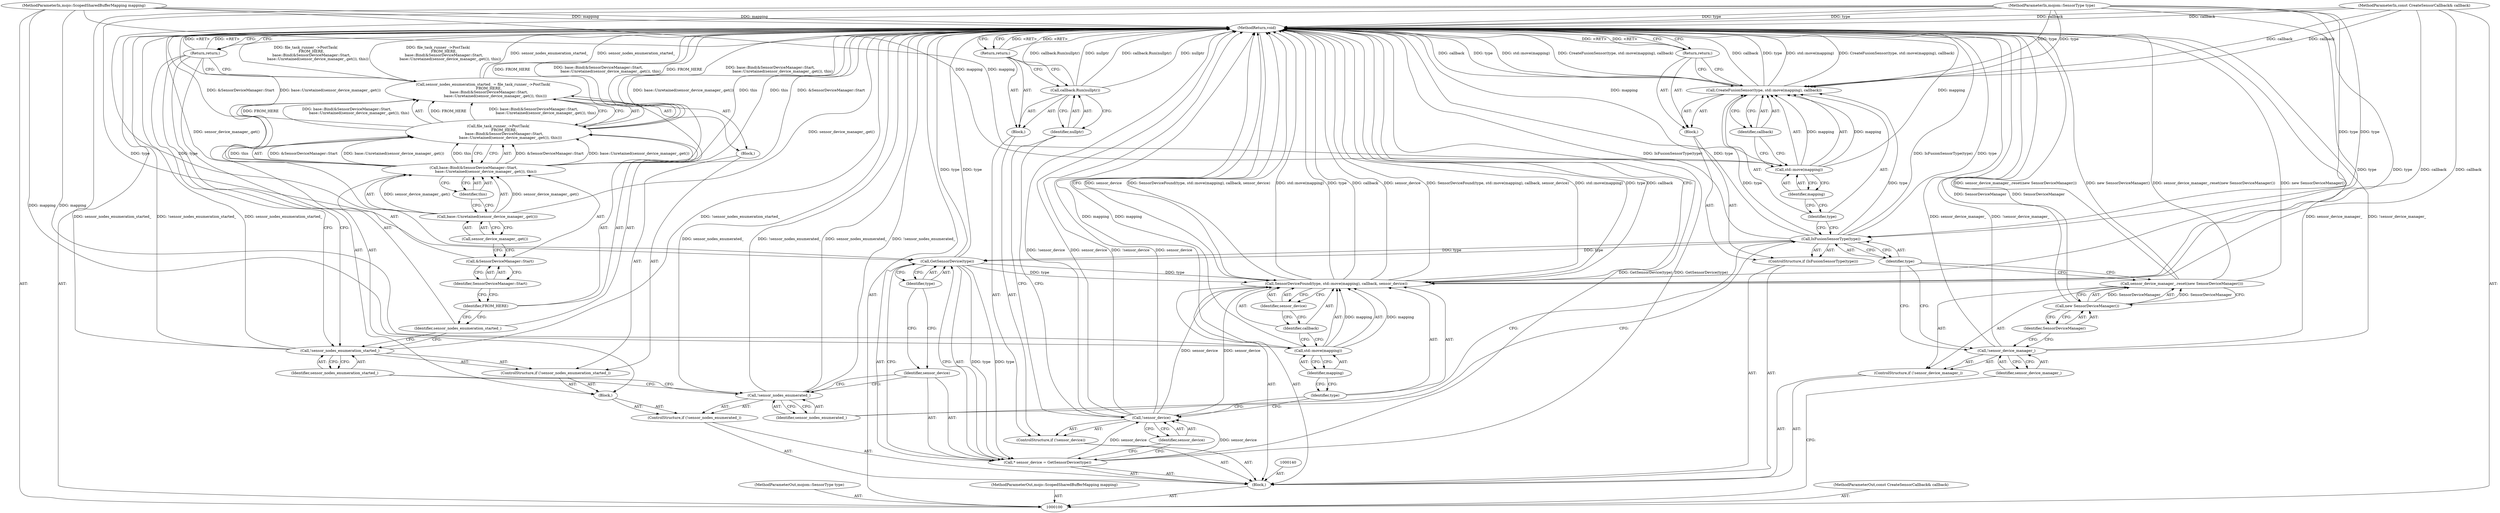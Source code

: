 digraph "1_Chrome_c0c8978849ac57e4ecd613ddc8ff7852a2054734_25" {
"1000158" [label="(MethodReturn,void)"];
"1000120" [label="(Return,return;)"];
"1000121" [label="(ControlStructure,if (!sensor_nodes_enumerated_))"];
"1000124" [label="(Block,)"];
"1000122" [label="(Call,!sensor_nodes_enumerated_)"];
"1000123" [label="(Identifier,sensor_nodes_enumerated_)"];
"1000125" [label="(ControlStructure,if (!sensor_nodes_enumeration_started_))"];
"1000128" [label="(Block,)"];
"1000126" [label="(Call,!sensor_nodes_enumeration_started_)"];
"1000127" [label="(Identifier,sensor_nodes_enumeration_started_)"];
"1000131" [label="(Call,file_task_runner_->PostTask(\n          FROM_HERE,\n          base::Bind(&SensorDeviceManager::Start,\n                     base::Unretained(sensor_device_manager_.get()), this)))"];
"1000129" [label="(Call,sensor_nodes_enumeration_started_ = file_task_runner_->PostTask(\n          FROM_HERE,\n          base::Bind(&SensorDeviceManager::Start,\n                     base::Unretained(sensor_device_manager_.get()), this)))"];
"1000130" [label="(Identifier,sensor_nodes_enumeration_started_)"];
"1000132" [label="(Identifier,FROM_HERE)"];
"1000133" [label="(Call,base::Bind(&SensorDeviceManager::Start,\n                     base::Unretained(sensor_device_manager_.get()), this))"];
"1000134" [label="(Call,&SensorDeviceManager::Start)"];
"1000135" [label="(Identifier,SensorDeviceManager::Start)"];
"1000136" [label="(Call,base::Unretained(sensor_device_manager_.get()))"];
"1000137" [label="(Call,sensor_device_manager_.get())"];
"1000138" [label="(Identifier,this)"];
"1000101" [label="(MethodParameterIn,mojom::SensorType type)"];
"1000234" [label="(MethodParameterOut,mojom::SensorType type)"];
"1000139" [label="(Return,return;)"];
"1000141" [label="(Call,* sensor_device = GetSensorDevice(type))"];
"1000142" [label="(Identifier,sensor_device)"];
"1000143" [label="(Call,GetSensorDevice(type))"];
"1000144" [label="(Identifier,type)"];
"1000145" [label="(ControlStructure,if (!sensor_device))"];
"1000148" [label="(Block,)"];
"1000146" [label="(Call,!sensor_device)"];
"1000147" [label="(Identifier,sensor_device)"];
"1000150" [label="(Identifier,nullptr)"];
"1000149" [label="(Call,callback.Run(nullptr))"];
"1000151" [label="(Return,return;)"];
"1000152" [label="(Call,SensorDeviceFound(type, std::move(mapping), callback, sensor_device))"];
"1000153" [label="(Identifier,type)"];
"1000154" [label="(Call,std::move(mapping))"];
"1000155" [label="(Identifier,mapping)"];
"1000156" [label="(Identifier,callback)"];
"1000157" [label="(Identifier,sensor_device)"];
"1000102" [label="(MethodParameterIn,mojo::ScopedSharedBufferMapping mapping)"];
"1000235" [label="(MethodParameterOut,mojo::ScopedSharedBufferMapping mapping)"];
"1000104" [label="(Block,)"];
"1000103" [label="(MethodParameterIn,const CreateSensorCallback& callback)"];
"1000236" [label="(MethodParameterOut,const CreateSensorCallback& callback)"];
"1000105" [label="(ControlStructure,if (!sensor_device_manager_))"];
"1000106" [label="(Call,!sensor_device_manager_)"];
"1000107" [label="(Identifier,sensor_device_manager_)"];
"1000109" [label="(Call,new SensorDeviceManager())"];
"1000110" [label="(Identifier,SensorDeviceManager)"];
"1000108" [label="(Call,sensor_device_manager_.reset(new SensorDeviceManager()))"];
"1000113" [label="(Identifier,type)"];
"1000111" [label="(ControlStructure,if (IsFusionSensorType(type)))"];
"1000114" [label="(Block,)"];
"1000112" [label="(Call,IsFusionSensorType(type))"];
"1000116" [label="(Identifier,type)"];
"1000117" [label="(Call,std::move(mapping))"];
"1000118" [label="(Identifier,mapping)"];
"1000115" [label="(Call,CreateFusionSensor(type, std::move(mapping), callback))"];
"1000119" [label="(Identifier,callback)"];
"1000158" -> "1000100"  [label="AST: "];
"1000158" -> "1000120"  [label="CFG: "];
"1000158" -> "1000139"  [label="CFG: "];
"1000158" -> "1000151"  [label="CFG: "];
"1000158" -> "1000152"  [label="CFG: "];
"1000139" -> "1000158"  [label="DDG: <RET>"];
"1000120" -> "1000158"  [label="DDG: <RET>"];
"1000115" -> "1000158"  [label="DDG: std::move(mapping)"];
"1000115" -> "1000158"  [label="DDG: CreateFusionSensor(type, std::move(mapping), callback)"];
"1000115" -> "1000158"  [label="DDG: callback"];
"1000115" -> "1000158"  [label="DDG: type"];
"1000108" -> "1000158"  [label="DDG: sensor_device_manager_.reset(new SensorDeviceManager())"];
"1000108" -> "1000158"  [label="DDG: new SensorDeviceManager()"];
"1000106" -> "1000158"  [label="DDG: sensor_device_manager_"];
"1000106" -> "1000158"  [label="DDG: !sensor_device_manager_"];
"1000152" -> "1000158"  [label="DDG: sensor_device"];
"1000152" -> "1000158"  [label="DDG: SensorDeviceFound(type, std::move(mapping), callback, sensor_device)"];
"1000152" -> "1000158"  [label="DDG: std::move(mapping)"];
"1000152" -> "1000158"  [label="DDG: type"];
"1000152" -> "1000158"  [label="DDG: callback"];
"1000149" -> "1000158"  [label="DDG: callback.Run(nullptr)"];
"1000149" -> "1000158"  [label="DDG: nullptr"];
"1000117" -> "1000158"  [label="DDG: mapping"];
"1000146" -> "1000158"  [label="DDG: !sensor_device"];
"1000146" -> "1000158"  [label="DDG: sensor_device"];
"1000129" -> "1000158"  [label="DDG: file_task_runner_->PostTask(\n          FROM_HERE,\n          base::Bind(&SensorDeviceManager::Start,\n                     base::Unretained(sensor_device_manager_.get()), this))"];
"1000129" -> "1000158"  [label="DDG: sensor_nodes_enumeration_started_"];
"1000126" -> "1000158"  [label="DDG: !sensor_nodes_enumeration_started_"];
"1000126" -> "1000158"  [label="DDG: sensor_nodes_enumeration_started_"];
"1000122" -> "1000158"  [label="DDG: sensor_nodes_enumerated_"];
"1000122" -> "1000158"  [label="DDG: !sensor_nodes_enumerated_"];
"1000131" -> "1000158"  [label="DDG: FROM_HERE"];
"1000131" -> "1000158"  [label="DDG: base::Bind(&SensorDeviceManager::Start,\n                     base::Unretained(sensor_device_manager_.get()), this)"];
"1000154" -> "1000158"  [label="DDG: mapping"];
"1000103" -> "1000158"  [label="DDG: callback"];
"1000143" -> "1000158"  [label="DDG: type"];
"1000133" -> "1000158"  [label="DDG: &SensorDeviceManager::Start"];
"1000133" -> "1000158"  [label="DDG: base::Unretained(sensor_device_manager_.get())"];
"1000133" -> "1000158"  [label="DDG: this"];
"1000102" -> "1000158"  [label="DDG: mapping"];
"1000112" -> "1000158"  [label="DDG: IsFusionSensorType(type)"];
"1000112" -> "1000158"  [label="DDG: type"];
"1000101" -> "1000158"  [label="DDG: type"];
"1000109" -> "1000158"  [label="DDG: SensorDeviceManager"];
"1000141" -> "1000158"  [label="DDG: GetSensorDevice(type)"];
"1000136" -> "1000158"  [label="DDG: sensor_device_manager_.get()"];
"1000151" -> "1000158"  [label="DDG: <RET>"];
"1000120" -> "1000114"  [label="AST: "];
"1000120" -> "1000115"  [label="CFG: "];
"1000158" -> "1000120"  [label="CFG: "];
"1000120" -> "1000158"  [label="DDG: <RET>"];
"1000121" -> "1000104"  [label="AST: "];
"1000122" -> "1000121"  [label="AST: "];
"1000124" -> "1000121"  [label="AST: "];
"1000124" -> "1000121"  [label="AST: "];
"1000125" -> "1000124"  [label="AST: "];
"1000139" -> "1000124"  [label="AST: "];
"1000122" -> "1000121"  [label="AST: "];
"1000122" -> "1000123"  [label="CFG: "];
"1000123" -> "1000122"  [label="AST: "];
"1000127" -> "1000122"  [label="CFG: "];
"1000142" -> "1000122"  [label="CFG: "];
"1000122" -> "1000158"  [label="DDG: sensor_nodes_enumerated_"];
"1000122" -> "1000158"  [label="DDG: !sensor_nodes_enumerated_"];
"1000123" -> "1000122"  [label="AST: "];
"1000123" -> "1000112"  [label="CFG: "];
"1000122" -> "1000123"  [label="CFG: "];
"1000125" -> "1000124"  [label="AST: "];
"1000126" -> "1000125"  [label="AST: "];
"1000128" -> "1000125"  [label="AST: "];
"1000128" -> "1000125"  [label="AST: "];
"1000129" -> "1000128"  [label="AST: "];
"1000126" -> "1000125"  [label="AST: "];
"1000126" -> "1000127"  [label="CFG: "];
"1000127" -> "1000126"  [label="AST: "];
"1000130" -> "1000126"  [label="CFG: "];
"1000139" -> "1000126"  [label="CFG: "];
"1000126" -> "1000158"  [label="DDG: !sensor_nodes_enumeration_started_"];
"1000126" -> "1000158"  [label="DDG: sensor_nodes_enumeration_started_"];
"1000127" -> "1000126"  [label="AST: "];
"1000127" -> "1000122"  [label="CFG: "];
"1000126" -> "1000127"  [label="CFG: "];
"1000131" -> "1000129"  [label="AST: "];
"1000131" -> "1000133"  [label="CFG: "];
"1000132" -> "1000131"  [label="AST: "];
"1000133" -> "1000131"  [label="AST: "];
"1000129" -> "1000131"  [label="CFG: "];
"1000131" -> "1000158"  [label="DDG: FROM_HERE"];
"1000131" -> "1000158"  [label="DDG: base::Bind(&SensorDeviceManager::Start,\n                     base::Unretained(sensor_device_manager_.get()), this)"];
"1000131" -> "1000129"  [label="DDG: FROM_HERE"];
"1000131" -> "1000129"  [label="DDG: base::Bind(&SensorDeviceManager::Start,\n                     base::Unretained(sensor_device_manager_.get()), this)"];
"1000133" -> "1000131"  [label="DDG: &SensorDeviceManager::Start"];
"1000133" -> "1000131"  [label="DDG: base::Unretained(sensor_device_manager_.get())"];
"1000133" -> "1000131"  [label="DDG: this"];
"1000129" -> "1000128"  [label="AST: "];
"1000129" -> "1000131"  [label="CFG: "];
"1000130" -> "1000129"  [label="AST: "];
"1000131" -> "1000129"  [label="AST: "];
"1000139" -> "1000129"  [label="CFG: "];
"1000129" -> "1000158"  [label="DDG: file_task_runner_->PostTask(\n          FROM_HERE,\n          base::Bind(&SensorDeviceManager::Start,\n                     base::Unretained(sensor_device_manager_.get()), this))"];
"1000129" -> "1000158"  [label="DDG: sensor_nodes_enumeration_started_"];
"1000131" -> "1000129"  [label="DDG: FROM_HERE"];
"1000131" -> "1000129"  [label="DDG: base::Bind(&SensorDeviceManager::Start,\n                     base::Unretained(sensor_device_manager_.get()), this)"];
"1000130" -> "1000129"  [label="AST: "];
"1000130" -> "1000126"  [label="CFG: "];
"1000132" -> "1000130"  [label="CFG: "];
"1000132" -> "1000131"  [label="AST: "];
"1000132" -> "1000130"  [label="CFG: "];
"1000135" -> "1000132"  [label="CFG: "];
"1000133" -> "1000131"  [label="AST: "];
"1000133" -> "1000138"  [label="CFG: "];
"1000134" -> "1000133"  [label="AST: "];
"1000136" -> "1000133"  [label="AST: "];
"1000138" -> "1000133"  [label="AST: "];
"1000131" -> "1000133"  [label="CFG: "];
"1000133" -> "1000158"  [label="DDG: &SensorDeviceManager::Start"];
"1000133" -> "1000158"  [label="DDG: base::Unretained(sensor_device_manager_.get())"];
"1000133" -> "1000158"  [label="DDG: this"];
"1000133" -> "1000131"  [label="DDG: &SensorDeviceManager::Start"];
"1000133" -> "1000131"  [label="DDG: base::Unretained(sensor_device_manager_.get())"];
"1000133" -> "1000131"  [label="DDG: this"];
"1000136" -> "1000133"  [label="DDG: sensor_device_manager_.get()"];
"1000134" -> "1000133"  [label="AST: "];
"1000134" -> "1000135"  [label="CFG: "];
"1000135" -> "1000134"  [label="AST: "];
"1000137" -> "1000134"  [label="CFG: "];
"1000135" -> "1000134"  [label="AST: "];
"1000135" -> "1000132"  [label="CFG: "];
"1000134" -> "1000135"  [label="CFG: "];
"1000136" -> "1000133"  [label="AST: "];
"1000136" -> "1000137"  [label="CFG: "];
"1000137" -> "1000136"  [label="AST: "];
"1000138" -> "1000136"  [label="CFG: "];
"1000136" -> "1000158"  [label="DDG: sensor_device_manager_.get()"];
"1000136" -> "1000133"  [label="DDG: sensor_device_manager_.get()"];
"1000137" -> "1000136"  [label="AST: "];
"1000137" -> "1000134"  [label="CFG: "];
"1000136" -> "1000137"  [label="CFG: "];
"1000138" -> "1000133"  [label="AST: "];
"1000138" -> "1000136"  [label="CFG: "];
"1000133" -> "1000138"  [label="CFG: "];
"1000101" -> "1000100"  [label="AST: "];
"1000101" -> "1000158"  [label="DDG: type"];
"1000101" -> "1000112"  [label="DDG: type"];
"1000101" -> "1000115"  [label="DDG: type"];
"1000101" -> "1000143"  [label="DDG: type"];
"1000101" -> "1000152"  [label="DDG: type"];
"1000234" -> "1000100"  [label="AST: "];
"1000139" -> "1000124"  [label="AST: "];
"1000139" -> "1000129"  [label="CFG: "];
"1000139" -> "1000126"  [label="CFG: "];
"1000158" -> "1000139"  [label="CFG: "];
"1000139" -> "1000158"  [label="DDG: <RET>"];
"1000141" -> "1000104"  [label="AST: "];
"1000141" -> "1000143"  [label="CFG: "];
"1000142" -> "1000141"  [label="AST: "];
"1000143" -> "1000141"  [label="AST: "];
"1000147" -> "1000141"  [label="CFG: "];
"1000141" -> "1000158"  [label="DDG: GetSensorDevice(type)"];
"1000143" -> "1000141"  [label="DDG: type"];
"1000141" -> "1000146"  [label="DDG: sensor_device"];
"1000142" -> "1000141"  [label="AST: "];
"1000142" -> "1000122"  [label="CFG: "];
"1000144" -> "1000142"  [label="CFG: "];
"1000143" -> "1000141"  [label="AST: "];
"1000143" -> "1000144"  [label="CFG: "];
"1000144" -> "1000143"  [label="AST: "];
"1000141" -> "1000143"  [label="CFG: "];
"1000143" -> "1000158"  [label="DDG: type"];
"1000143" -> "1000141"  [label="DDG: type"];
"1000112" -> "1000143"  [label="DDG: type"];
"1000101" -> "1000143"  [label="DDG: type"];
"1000143" -> "1000152"  [label="DDG: type"];
"1000144" -> "1000143"  [label="AST: "];
"1000144" -> "1000142"  [label="CFG: "];
"1000143" -> "1000144"  [label="CFG: "];
"1000145" -> "1000104"  [label="AST: "];
"1000146" -> "1000145"  [label="AST: "];
"1000148" -> "1000145"  [label="AST: "];
"1000148" -> "1000145"  [label="AST: "];
"1000149" -> "1000148"  [label="AST: "];
"1000151" -> "1000148"  [label="AST: "];
"1000146" -> "1000145"  [label="AST: "];
"1000146" -> "1000147"  [label="CFG: "];
"1000147" -> "1000146"  [label="AST: "];
"1000150" -> "1000146"  [label="CFG: "];
"1000153" -> "1000146"  [label="CFG: "];
"1000146" -> "1000158"  [label="DDG: !sensor_device"];
"1000146" -> "1000158"  [label="DDG: sensor_device"];
"1000141" -> "1000146"  [label="DDG: sensor_device"];
"1000146" -> "1000152"  [label="DDG: sensor_device"];
"1000147" -> "1000146"  [label="AST: "];
"1000147" -> "1000141"  [label="CFG: "];
"1000146" -> "1000147"  [label="CFG: "];
"1000150" -> "1000149"  [label="AST: "];
"1000150" -> "1000146"  [label="CFG: "];
"1000149" -> "1000150"  [label="CFG: "];
"1000149" -> "1000148"  [label="AST: "];
"1000149" -> "1000150"  [label="CFG: "];
"1000150" -> "1000149"  [label="AST: "];
"1000151" -> "1000149"  [label="CFG: "];
"1000149" -> "1000158"  [label="DDG: callback.Run(nullptr)"];
"1000149" -> "1000158"  [label="DDG: nullptr"];
"1000151" -> "1000148"  [label="AST: "];
"1000151" -> "1000149"  [label="CFG: "];
"1000158" -> "1000151"  [label="CFG: "];
"1000151" -> "1000158"  [label="DDG: <RET>"];
"1000152" -> "1000104"  [label="AST: "];
"1000152" -> "1000157"  [label="CFG: "];
"1000153" -> "1000152"  [label="AST: "];
"1000154" -> "1000152"  [label="AST: "];
"1000156" -> "1000152"  [label="AST: "];
"1000157" -> "1000152"  [label="AST: "];
"1000158" -> "1000152"  [label="CFG: "];
"1000152" -> "1000158"  [label="DDG: sensor_device"];
"1000152" -> "1000158"  [label="DDG: SensorDeviceFound(type, std::move(mapping), callback, sensor_device)"];
"1000152" -> "1000158"  [label="DDG: std::move(mapping)"];
"1000152" -> "1000158"  [label="DDG: type"];
"1000152" -> "1000158"  [label="DDG: callback"];
"1000143" -> "1000152"  [label="DDG: type"];
"1000101" -> "1000152"  [label="DDG: type"];
"1000154" -> "1000152"  [label="DDG: mapping"];
"1000103" -> "1000152"  [label="DDG: callback"];
"1000146" -> "1000152"  [label="DDG: sensor_device"];
"1000153" -> "1000152"  [label="AST: "];
"1000153" -> "1000146"  [label="CFG: "];
"1000155" -> "1000153"  [label="CFG: "];
"1000154" -> "1000152"  [label="AST: "];
"1000154" -> "1000155"  [label="CFG: "];
"1000155" -> "1000154"  [label="AST: "];
"1000156" -> "1000154"  [label="CFG: "];
"1000154" -> "1000158"  [label="DDG: mapping"];
"1000154" -> "1000152"  [label="DDG: mapping"];
"1000102" -> "1000154"  [label="DDG: mapping"];
"1000155" -> "1000154"  [label="AST: "];
"1000155" -> "1000153"  [label="CFG: "];
"1000154" -> "1000155"  [label="CFG: "];
"1000156" -> "1000152"  [label="AST: "];
"1000156" -> "1000154"  [label="CFG: "];
"1000157" -> "1000156"  [label="CFG: "];
"1000157" -> "1000152"  [label="AST: "];
"1000157" -> "1000156"  [label="CFG: "];
"1000152" -> "1000157"  [label="CFG: "];
"1000102" -> "1000100"  [label="AST: "];
"1000102" -> "1000158"  [label="DDG: mapping"];
"1000102" -> "1000117"  [label="DDG: mapping"];
"1000102" -> "1000154"  [label="DDG: mapping"];
"1000235" -> "1000100"  [label="AST: "];
"1000104" -> "1000100"  [label="AST: "];
"1000105" -> "1000104"  [label="AST: "];
"1000111" -> "1000104"  [label="AST: "];
"1000121" -> "1000104"  [label="AST: "];
"1000140" -> "1000104"  [label="AST: "];
"1000141" -> "1000104"  [label="AST: "];
"1000145" -> "1000104"  [label="AST: "];
"1000152" -> "1000104"  [label="AST: "];
"1000103" -> "1000100"  [label="AST: "];
"1000103" -> "1000158"  [label="DDG: callback"];
"1000103" -> "1000115"  [label="DDG: callback"];
"1000103" -> "1000152"  [label="DDG: callback"];
"1000236" -> "1000100"  [label="AST: "];
"1000105" -> "1000104"  [label="AST: "];
"1000106" -> "1000105"  [label="AST: "];
"1000108" -> "1000105"  [label="AST: "];
"1000106" -> "1000105"  [label="AST: "];
"1000106" -> "1000107"  [label="CFG: "];
"1000107" -> "1000106"  [label="AST: "];
"1000110" -> "1000106"  [label="CFG: "];
"1000113" -> "1000106"  [label="CFG: "];
"1000106" -> "1000158"  [label="DDG: sensor_device_manager_"];
"1000106" -> "1000158"  [label="DDG: !sensor_device_manager_"];
"1000107" -> "1000106"  [label="AST: "];
"1000107" -> "1000100"  [label="CFG: "];
"1000106" -> "1000107"  [label="CFG: "];
"1000109" -> "1000108"  [label="AST: "];
"1000109" -> "1000110"  [label="CFG: "];
"1000110" -> "1000109"  [label="AST: "];
"1000108" -> "1000109"  [label="CFG: "];
"1000109" -> "1000158"  [label="DDG: SensorDeviceManager"];
"1000109" -> "1000108"  [label="DDG: SensorDeviceManager"];
"1000110" -> "1000109"  [label="AST: "];
"1000110" -> "1000106"  [label="CFG: "];
"1000109" -> "1000110"  [label="CFG: "];
"1000108" -> "1000105"  [label="AST: "];
"1000108" -> "1000109"  [label="CFG: "];
"1000109" -> "1000108"  [label="AST: "];
"1000113" -> "1000108"  [label="CFG: "];
"1000108" -> "1000158"  [label="DDG: sensor_device_manager_.reset(new SensorDeviceManager())"];
"1000108" -> "1000158"  [label="DDG: new SensorDeviceManager()"];
"1000109" -> "1000108"  [label="DDG: SensorDeviceManager"];
"1000113" -> "1000112"  [label="AST: "];
"1000113" -> "1000108"  [label="CFG: "];
"1000113" -> "1000106"  [label="CFG: "];
"1000112" -> "1000113"  [label="CFG: "];
"1000111" -> "1000104"  [label="AST: "];
"1000112" -> "1000111"  [label="AST: "];
"1000114" -> "1000111"  [label="AST: "];
"1000114" -> "1000111"  [label="AST: "];
"1000115" -> "1000114"  [label="AST: "];
"1000120" -> "1000114"  [label="AST: "];
"1000112" -> "1000111"  [label="AST: "];
"1000112" -> "1000113"  [label="CFG: "];
"1000113" -> "1000112"  [label="AST: "];
"1000116" -> "1000112"  [label="CFG: "];
"1000123" -> "1000112"  [label="CFG: "];
"1000112" -> "1000158"  [label="DDG: IsFusionSensorType(type)"];
"1000112" -> "1000158"  [label="DDG: type"];
"1000101" -> "1000112"  [label="DDG: type"];
"1000112" -> "1000115"  [label="DDG: type"];
"1000112" -> "1000143"  [label="DDG: type"];
"1000116" -> "1000115"  [label="AST: "];
"1000116" -> "1000112"  [label="CFG: "];
"1000118" -> "1000116"  [label="CFG: "];
"1000117" -> "1000115"  [label="AST: "];
"1000117" -> "1000118"  [label="CFG: "];
"1000118" -> "1000117"  [label="AST: "];
"1000119" -> "1000117"  [label="CFG: "];
"1000117" -> "1000158"  [label="DDG: mapping"];
"1000117" -> "1000115"  [label="DDG: mapping"];
"1000102" -> "1000117"  [label="DDG: mapping"];
"1000118" -> "1000117"  [label="AST: "];
"1000118" -> "1000116"  [label="CFG: "];
"1000117" -> "1000118"  [label="CFG: "];
"1000115" -> "1000114"  [label="AST: "];
"1000115" -> "1000119"  [label="CFG: "];
"1000116" -> "1000115"  [label="AST: "];
"1000117" -> "1000115"  [label="AST: "];
"1000119" -> "1000115"  [label="AST: "];
"1000120" -> "1000115"  [label="CFG: "];
"1000115" -> "1000158"  [label="DDG: std::move(mapping)"];
"1000115" -> "1000158"  [label="DDG: CreateFusionSensor(type, std::move(mapping), callback)"];
"1000115" -> "1000158"  [label="DDG: callback"];
"1000115" -> "1000158"  [label="DDG: type"];
"1000112" -> "1000115"  [label="DDG: type"];
"1000101" -> "1000115"  [label="DDG: type"];
"1000117" -> "1000115"  [label="DDG: mapping"];
"1000103" -> "1000115"  [label="DDG: callback"];
"1000119" -> "1000115"  [label="AST: "];
"1000119" -> "1000117"  [label="CFG: "];
"1000115" -> "1000119"  [label="CFG: "];
}
